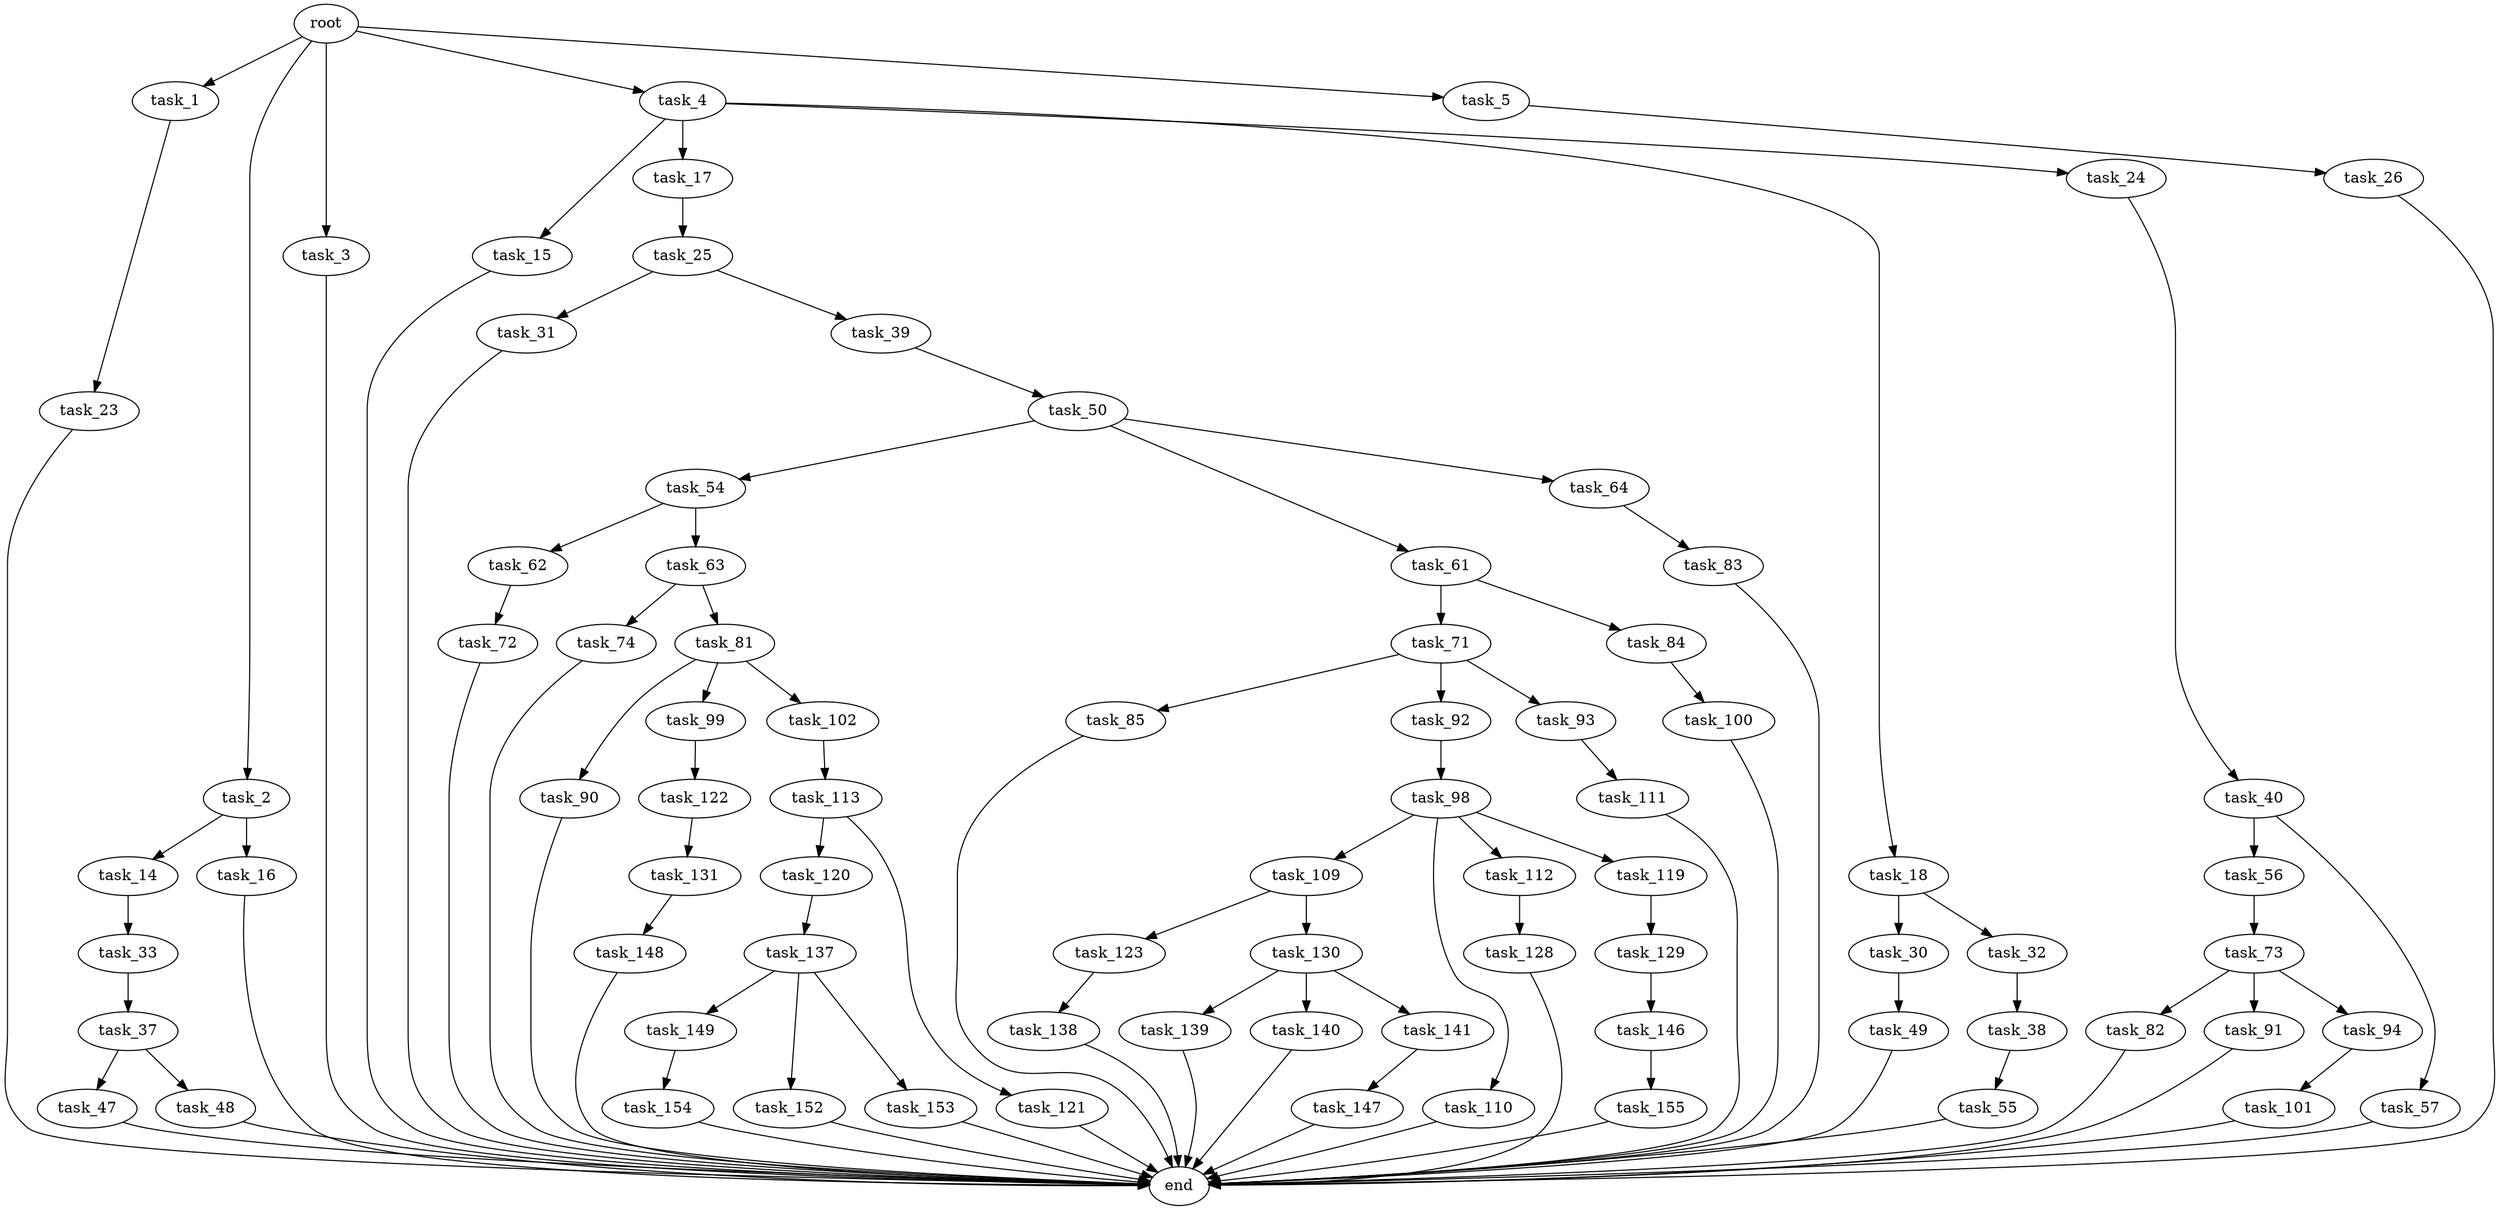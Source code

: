 digraph G {
  root [size="0.000000"];
  task_1 [size="83593791618.000000"];
  task_2 [size="67265812734.000000"];
  task_3 [size="16732349447.000000"];
  task_4 [size="299517075609.000000"];
  task_5 [size="549755813888.000000"];
  task_14 [size="46267085790.000000"];
  task_15 [size="49290426529.000000"];
  task_16 [size="368293445632.000000"];
  task_17 [size="28991029248.000000"];
  task_18 [size="111196241833.000000"];
  task_23 [size="37789719999.000000"];
  task_24 [size="706659840.000000"];
  task_25 [size="1011765809.000000"];
  task_26 [size="8589934592.000000"];
  task_30 [size="231928233984.000000"];
  task_31 [size="319589537015.000000"];
  task_32 [size="18189251761.000000"];
  task_33 [size="549755813888.000000"];
  task_37 [size="305303042929.000000"];
  task_38 [size="16899139269.000000"];
  task_39 [size="231928233984.000000"];
  task_40 [size="782757789696.000000"];
  task_47 [size="68719476736.000000"];
  task_48 [size="98504427088.000000"];
  task_49 [size="368293445632.000000"];
  task_50 [size="28127540612.000000"];
  task_54 [size="88107089143.000000"];
  task_55 [size="147855210535.000000"];
  task_56 [size="15325429701.000000"];
  task_57 [size="8327038212.000000"];
  task_61 [size="35598544181.000000"];
  task_62 [size="173334778121.000000"];
  task_63 [size="19823004671.000000"];
  task_64 [size="1073741824000.000000"];
  task_71 [size="81248569609.000000"];
  task_72 [size="158216581072.000000"];
  task_73 [size="37200364616.000000"];
  task_74 [size="485045275148.000000"];
  task_81 [size="19813525035.000000"];
  task_82 [size="782757789696.000000"];
  task_83 [size="68719476736.000000"];
  task_84 [size="346521179645.000000"];
  task_85 [size="12600350097.000000"];
  task_90 [size="38905124301.000000"];
  task_91 [size="7076392191.000000"];
  task_92 [size="1658690440.000000"];
  task_93 [size="1459336813.000000"];
  task_94 [size="242734255616.000000"];
  task_98 [size="782757789696.000000"];
  task_99 [size="540084597267.000000"];
  task_100 [size="12558429656.000000"];
  task_101 [size="7872879247.000000"];
  task_102 [size="8589934592.000000"];
  task_109 [size="316442471289.000000"];
  task_110 [size="28991029248.000000"];
  task_111 [size="70543551941.000000"];
  task_112 [size="134217728000.000000"];
  task_113 [size="1073741824000.000000"];
  task_119 [size="47908121785.000000"];
  task_120 [size="3649720777.000000"];
  task_121 [size="50036480418.000000"];
  task_122 [size="782757789696.000000"];
  task_123 [size="54672377017.000000"];
  task_128 [size="143355324863.000000"];
  task_129 [size="17195976087.000000"];
  task_130 [size="7035497846.000000"];
  task_131 [size="68719476736.000000"];
  task_137 [size="231928233984.000000"];
  task_138 [size="68719476736.000000"];
  task_139 [size="368293445632.000000"];
  task_140 [size="231928233984.000000"];
  task_141 [size="3783115254.000000"];
  task_146 [size="8589934592.000000"];
  task_147 [size="720235368901.000000"];
  task_148 [size="782757789696.000000"];
  task_149 [size="68719476736.000000"];
  task_152 [size="134217728000.000000"];
  task_153 [size="18422621910.000000"];
  task_154 [size="68719476736.000000"];
  task_155 [size="2725576210.000000"];
  end [size="0.000000"];

  root -> task_1 [size="1.000000"];
  root -> task_2 [size="1.000000"];
  root -> task_3 [size="1.000000"];
  root -> task_4 [size="1.000000"];
  root -> task_5 [size="1.000000"];
  task_1 -> task_23 [size="75497472.000000"];
  task_2 -> task_14 [size="75497472.000000"];
  task_2 -> task_16 [size="75497472.000000"];
  task_3 -> end [size="1.000000"];
  task_4 -> task_15 [size="536870912.000000"];
  task_4 -> task_17 [size="536870912.000000"];
  task_4 -> task_18 [size="536870912.000000"];
  task_4 -> task_24 [size="536870912.000000"];
  task_5 -> task_26 [size="536870912.000000"];
  task_14 -> task_33 [size="33554432.000000"];
  task_15 -> end [size="1.000000"];
  task_16 -> end [size="1.000000"];
  task_17 -> task_25 [size="75497472.000000"];
  task_18 -> task_30 [size="75497472.000000"];
  task_18 -> task_32 [size="75497472.000000"];
  task_23 -> end [size="1.000000"];
  task_24 -> task_40 [size="33554432.000000"];
  task_25 -> task_31 [size="33554432.000000"];
  task_25 -> task_39 [size="33554432.000000"];
  task_26 -> end [size="1.000000"];
  task_30 -> task_49 [size="301989888.000000"];
  task_31 -> end [size="1.000000"];
  task_32 -> task_38 [size="301989888.000000"];
  task_33 -> task_37 [size="536870912.000000"];
  task_37 -> task_47 [size="209715200.000000"];
  task_37 -> task_48 [size="209715200.000000"];
  task_38 -> task_55 [size="301989888.000000"];
  task_39 -> task_50 [size="301989888.000000"];
  task_40 -> task_56 [size="679477248.000000"];
  task_40 -> task_57 [size="679477248.000000"];
  task_47 -> end [size="1.000000"];
  task_48 -> end [size="1.000000"];
  task_49 -> end [size="1.000000"];
  task_50 -> task_54 [size="33554432.000000"];
  task_50 -> task_61 [size="33554432.000000"];
  task_50 -> task_64 [size="33554432.000000"];
  task_54 -> task_62 [size="75497472.000000"];
  task_54 -> task_63 [size="75497472.000000"];
  task_55 -> end [size="1.000000"];
  task_56 -> task_73 [size="75497472.000000"];
  task_57 -> end [size="1.000000"];
  task_61 -> task_71 [size="838860800.000000"];
  task_61 -> task_84 [size="838860800.000000"];
  task_62 -> task_72 [size="209715200.000000"];
  task_63 -> task_74 [size="411041792.000000"];
  task_63 -> task_81 [size="411041792.000000"];
  task_64 -> task_83 [size="838860800.000000"];
  task_71 -> task_85 [size="75497472.000000"];
  task_71 -> task_92 [size="75497472.000000"];
  task_71 -> task_93 [size="75497472.000000"];
  task_72 -> end [size="1.000000"];
  task_73 -> task_82 [size="33554432.000000"];
  task_73 -> task_91 [size="33554432.000000"];
  task_73 -> task_94 [size="33554432.000000"];
  task_74 -> end [size="1.000000"];
  task_81 -> task_90 [size="536870912.000000"];
  task_81 -> task_99 [size="536870912.000000"];
  task_81 -> task_102 [size="536870912.000000"];
  task_82 -> end [size="1.000000"];
  task_83 -> end [size="1.000000"];
  task_84 -> task_100 [size="838860800.000000"];
  task_85 -> end [size="1.000000"];
  task_90 -> end [size="1.000000"];
  task_91 -> end [size="1.000000"];
  task_92 -> task_98 [size="75497472.000000"];
  task_93 -> task_111 [size="33554432.000000"];
  task_94 -> task_101 [size="679477248.000000"];
  task_98 -> task_109 [size="679477248.000000"];
  task_98 -> task_110 [size="679477248.000000"];
  task_98 -> task_112 [size="679477248.000000"];
  task_98 -> task_119 [size="679477248.000000"];
  task_99 -> task_122 [size="679477248.000000"];
  task_100 -> end [size="1.000000"];
  task_101 -> end [size="1.000000"];
  task_102 -> task_113 [size="33554432.000000"];
  task_109 -> task_123 [size="209715200.000000"];
  task_109 -> task_130 [size="209715200.000000"];
  task_110 -> end [size="1.000000"];
  task_111 -> end [size="1.000000"];
  task_112 -> task_128 [size="209715200.000000"];
  task_113 -> task_120 [size="838860800.000000"];
  task_113 -> task_121 [size="838860800.000000"];
  task_119 -> task_129 [size="838860800.000000"];
  task_120 -> task_137 [size="75497472.000000"];
  task_121 -> end [size="1.000000"];
  task_122 -> task_131 [size="679477248.000000"];
  task_123 -> task_138 [size="75497472.000000"];
  task_128 -> end [size="1.000000"];
  task_129 -> task_146 [size="411041792.000000"];
  task_130 -> task_139 [size="411041792.000000"];
  task_130 -> task_140 [size="411041792.000000"];
  task_130 -> task_141 [size="411041792.000000"];
  task_131 -> task_148 [size="134217728.000000"];
  task_137 -> task_149 [size="301989888.000000"];
  task_137 -> task_152 [size="301989888.000000"];
  task_137 -> task_153 [size="301989888.000000"];
  task_138 -> end [size="1.000000"];
  task_139 -> end [size="1.000000"];
  task_140 -> end [size="1.000000"];
  task_141 -> task_147 [size="301989888.000000"];
  task_146 -> task_155 [size="33554432.000000"];
  task_147 -> end [size="1.000000"];
  task_148 -> end [size="1.000000"];
  task_149 -> task_154 [size="134217728.000000"];
  task_152 -> end [size="1.000000"];
  task_153 -> end [size="1.000000"];
  task_154 -> end [size="1.000000"];
  task_155 -> end [size="1.000000"];
}
